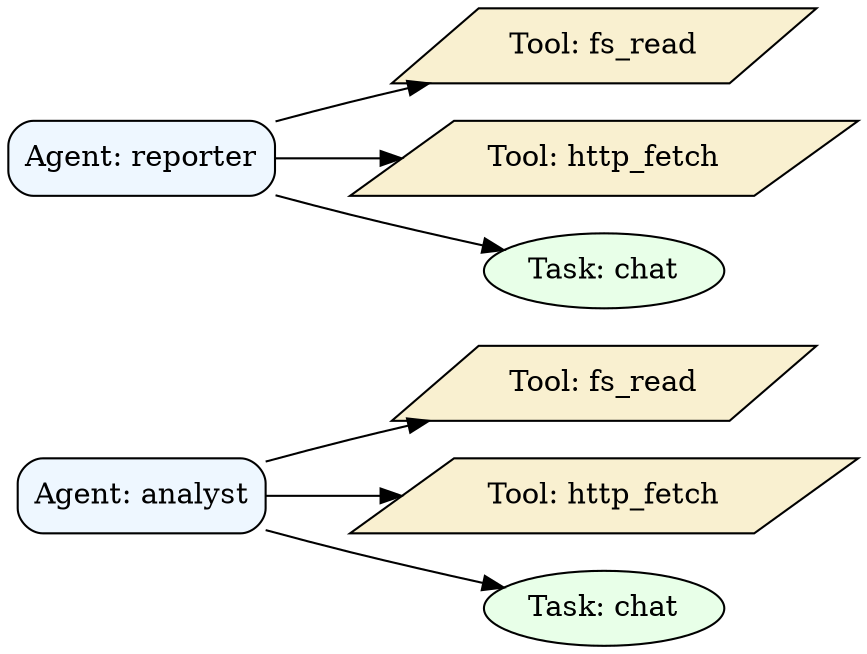 digraph G {
  rankdir=LR;
  node [shape=box, style=rounded];
  "analyst" [label="Agent: analyst", shape=box, style="rounded,filled", fillcolor="#eef7ff"];
  "reporter" [label="Agent: reporter", shape=box, style="rounded,filled", fillcolor="#eef7ff"];
  "tool::analyst::fs_read" [label="Tool: fs_read", shape=parallelogram, style=filled, fillcolor="#f9f0d0"];
  "analyst" -> "tool::analyst::fs_read";
  "tool::analyst::http_fetch" [label="Tool: http_fetch", shape=parallelogram, style=filled, fillcolor="#f9f0d0"];
  "analyst" -> "tool::analyst::http_fetch";
  "tool::reporter::fs_read" [label="Tool: fs_read", shape=parallelogram, style=filled, fillcolor="#f9f0d0"];
  "reporter" -> "tool::reporter::fs_read";
  "tool::reporter::http_fetch" [label="Tool: http_fetch", shape=parallelogram, style=filled, fillcolor="#f9f0d0"];
  "reporter" -> "tool::reporter::http_fetch";
  "task::analyst::chat" [label="Task: chat", shape=oval, style=filled, fillcolor="#e8ffe8"];
  "analyst" -> "task::analyst::chat";
  "task::reporter::chat" [label="Task: chat", shape=oval, style=filled, fillcolor="#e8ffe8"];
  "reporter" -> "task::reporter::chat";
}